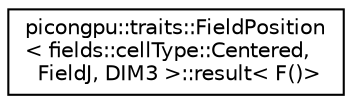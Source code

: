 digraph "Graphical Class Hierarchy"
{
 // LATEX_PDF_SIZE
  edge [fontname="Helvetica",fontsize="10",labelfontname="Helvetica",labelfontsize="10"];
  node [fontname="Helvetica",fontsize="10",shape=record];
  rankdir="LR";
  Node0 [label="picongpu::traits::FieldPosition\l\< fields::cellType::Centered,\l FieldJ, DIM3 \>::result\< F()\>",height=0.2,width=0.4,color="black", fillcolor="white", style="filled",URL="$structpicongpu_1_1traits_1_1_field_position_3_01fields_1_1cell_type_1_1_centered_00_01_field_j_0a78817a19af0a6d6cc0d1642552a1c58.html",tooltip=" "];
}
